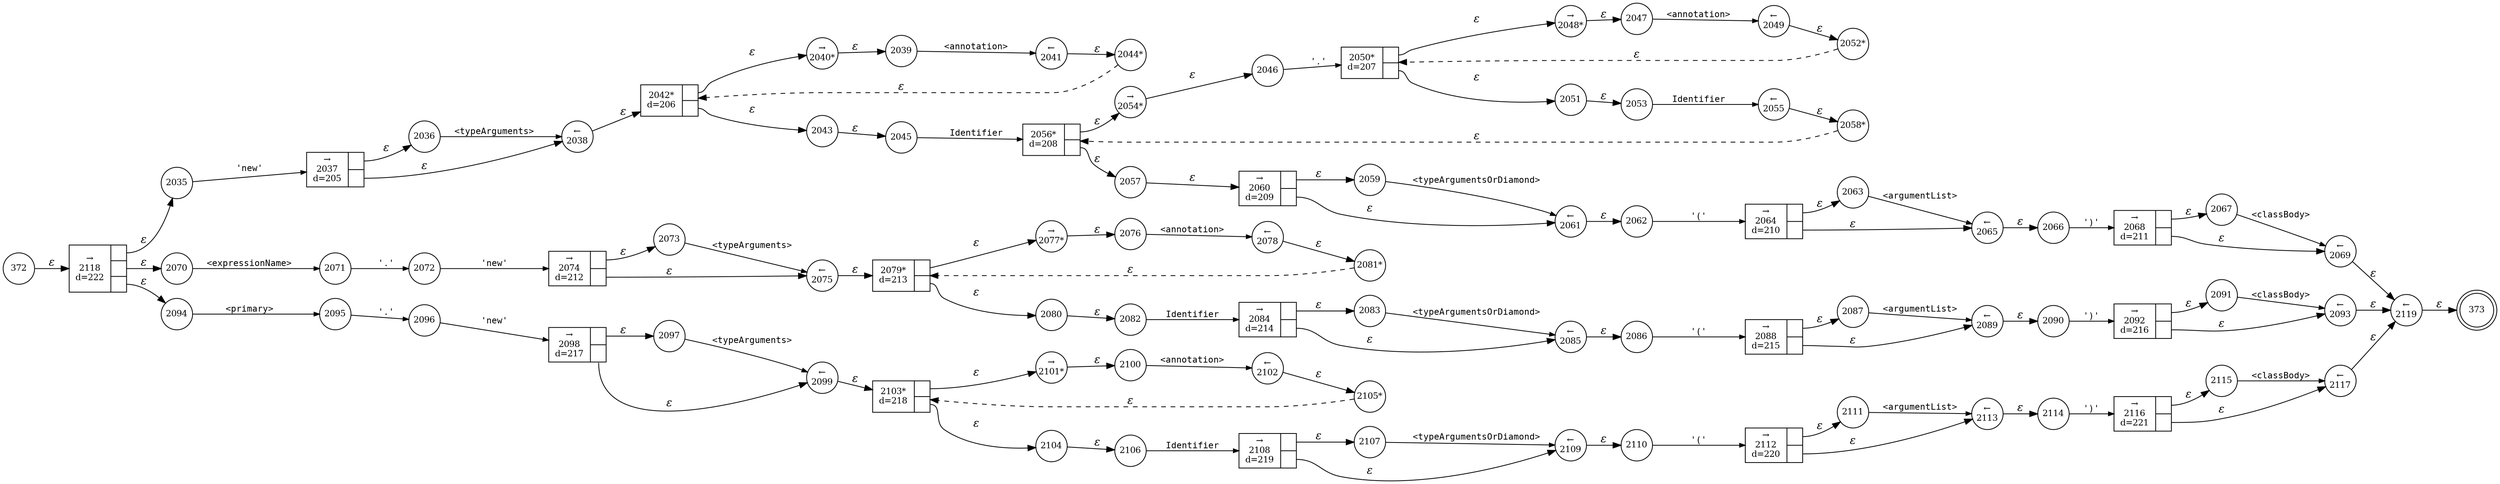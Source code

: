 digraph ATN {
rankdir=LR;
s373[fontsize=11, label="373", shape=doublecircle, fixedsize=true, width=.6];
s2048[fontsize=11,label="&rarr;\n2048*", shape=circle, fixedsize=true, width=.55, peripheries=1];
s2049[fontsize=11,label="&larr;\n2049", shape=circle, fixedsize=true, width=.55, peripheries=1];
s2050[fontsize=11,label="{2050*\nd=207|{<p0>|<p1>}}", shape=record, fixedsize=false, peripheries=1];
s2051[fontsize=11,label="2051", shape=circle, fixedsize=true, width=.55, peripheries=1];
s2052[fontsize=11,label="2052*", shape=circle, fixedsize=true, width=.55, peripheries=1];
s2053[fontsize=11,label="2053", shape=circle, fixedsize=true, width=.55, peripheries=1];
s2054[fontsize=11,label="&rarr;\n2054*", shape=circle, fixedsize=true, width=.55, peripheries=1];
s2055[fontsize=11,label="&larr;\n2055", shape=circle, fixedsize=true, width=.55, peripheries=1];
s2056[fontsize=11,label="{2056*\nd=208|{<p0>|<p1>}}", shape=record, fixedsize=false, peripheries=1];
s2057[fontsize=11,label="2057", shape=circle, fixedsize=true, width=.55, peripheries=1];
s2058[fontsize=11,label="2058*", shape=circle, fixedsize=true, width=.55, peripheries=1];
s2059[fontsize=11,label="2059", shape=circle, fixedsize=true, width=.55, peripheries=1];
s2060[fontsize=11,label="{&rarr;\n2060\nd=209|{<p0>|<p1>}}", shape=record, fixedsize=false, peripheries=1];
s2061[fontsize=11,label="&larr;\n2061", shape=circle, fixedsize=true, width=.55, peripheries=1];
s2062[fontsize=11,label="2062", shape=circle, fixedsize=true, width=.55, peripheries=1];
s2063[fontsize=11,label="2063", shape=circle, fixedsize=true, width=.55, peripheries=1];
s2064[fontsize=11,label="{&rarr;\n2064\nd=210|{<p0>|<p1>}}", shape=record, fixedsize=false, peripheries=1];
s2065[fontsize=11,label="&larr;\n2065", shape=circle, fixedsize=true, width=.55, peripheries=1];
s2066[fontsize=11,label="2066", shape=circle, fixedsize=true, width=.55, peripheries=1];
s2067[fontsize=11,label="2067", shape=circle, fixedsize=true, width=.55, peripheries=1];
s2068[fontsize=11,label="{&rarr;\n2068\nd=211|{<p0>|<p1>}}", shape=record, fixedsize=false, peripheries=1];
s2069[fontsize=11,label="&larr;\n2069", shape=circle, fixedsize=true, width=.55, peripheries=1];
s2070[fontsize=11,label="2070", shape=circle, fixedsize=true, width=.55, peripheries=1];
s2071[fontsize=11,label="2071", shape=circle, fixedsize=true, width=.55, peripheries=1];
s2072[fontsize=11,label="2072", shape=circle, fixedsize=true, width=.55, peripheries=1];
s2073[fontsize=11,label="2073", shape=circle, fixedsize=true, width=.55, peripheries=1];
s2074[fontsize=11,label="{&rarr;\n2074\nd=212|{<p0>|<p1>}}", shape=record, fixedsize=false, peripheries=1];
s2075[fontsize=11,label="&larr;\n2075", shape=circle, fixedsize=true, width=.55, peripheries=1];
s2076[fontsize=11,label="2076", shape=circle, fixedsize=true, width=.55, peripheries=1];
s2077[fontsize=11,label="&rarr;\n2077*", shape=circle, fixedsize=true, width=.55, peripheries=1];
s2078[fontsize=11,label="&larr;\n2078", shape=circle, fixedsize=true, width=.55, peripheries=1];
s2079[fontsize=11,label="{2079*\nd=213|{<p0>|<p1>}}", shape=record, fixedsize=false, peripheries=1];
s2080[fontsize=11,label="2080", shape=circle, fixedsize=true, width=.55, peripheries=1];
s2081[fontsize=11,label="2081*", shape=circle, fixedsize=true, width=.55, peripheries=1];
s2082[fontsize=11,label="2082", shape=circle, fixedsize=true, width=.55, peripheries=1];
s2083[fontsize=11,label="2083", shape=circle, fixedsize=true, width=.55, peripheries=1];
s2084[fontsize=11,label="{&rarr;\n2084\nd=214|{<p0>|<p1>}}", shape=record, fixedsize=false, peripheries=1];
s2085[fontsize=11,label="&larr;\n2085", shape=circle, fixedsize=true, width=.55, peripheries=1];
s2086[fontsize=11,label="2086", shape=circle, fixedsize=true, width=.55, peripheries=1];
s2087[fontsize=11,label="2087", shape=circle, fixedsize=true, width=.55, peripheries=1];
s2088[fontsize=11,label="{&rarr;\n2088\nd=215|{<p0>|<p1>}}", shape=record, fixedsize=false, peripheries=1];
s2089[fontsize=11,label="&larr;\n2089", shape=circle, fixedsize=true, width=.55, peripheries=1];
s2090[fontsize=11,label="2090", shape=circle, fixedsize=true, width=.55, peripheries=1];
s2091[fontsize=11,label="2091", shape=circle, fixedsize=true, width=.55, peripheries=1];
s2092[fontsize=11,label="{&rarr;\n2092\nd=216|{<p0>|<p1>}}", shape=record, fixedsize=false, peripheries=1];
s2093[fontsize=11,label="&larr;\n2093", shape=circle, fixedsize=true, width=.55, peripheries=1];
s2094[fontsize=11,label="2094", shape=circle, fixedsize=true, width=.55, peripheries=1];
s2095[fontsize=11,label="2095", shape=circle, fixedsize=true, width=.55, peripheries=1];
s2096[fontsize=11,label="2096", shape=circle, fixedsize=true, width=.55, peripheries=1];
s2097[fontsize=11,label="2097", shape=circle, fixedsize=true, width=.55, peripheries=1];
s2098[fontsize=11,label="{&rarr;\n2098\nd=217|{<p0>|<p1>}}", shape=record, fixedsize=false, peripheries=1];
s2099[fontsize=11,label="&larr;\n2099", shape=circle, fixedsize=true, width=.55, peripheries=1];
s2100[fontsize=11,label="2100", shape=circle, fixedsize=true, width=.55, peripheries=1];
s2101[fontsize=11,label="&rarr;\n2101*", shape=circle, fixedsize=true, width=.55, peripheries=1];
s2102[fontsize=11,label="&larr;\n2102", shape=circle, fixedsize=true, width=.55, peripheries=1];
s2103[fontsize=11,label="{2103*\nd=218|{<p0>|<p1>}}", shape=record, fixedsize=false, peripheries=1];
s2104[fontsize=11,label="2104", shape=circle, fixedsize=true, width=.55, peripheries=1];
s2105[fontsize=11,label="2105*", shape=circle, fixedsize=true, width=.55, peripheries=1];
s2106[fontsize=11,label="2106", shape=circle, fixedsize=true, width=.55, peripheries=1];
s2107[fontsize=11,label="2107", shape=circle, fixedsize=true, width=.55, peripheries=1];
s2108[fontsize=11,label="{&rarr;\n2108\nd=219|{<p0>|<p1>}}", shape=record, fixedsize=false, peripheries=1];
s2109[fontsize=11,label="&larr;\n2109", shape=circle, fixedsize=true, width=.55, peripheries=1];
s2110[fontsize=11,label="2110", shape=circle, fixedsize=true, width=.55, peripheries=1];
s2111[fontsize=11,label="2111", shape=circle, fixedsize=true, width=.55, peripheries=1];
s2112[fontsize=11,label="{&rarr;\n2112\nd=220|{<p0>|<p1>}}", shape=record, fixedsize=false, peripheries=1];
s2113[fontsize=11,label="&larr;\n2113", shape=circle, fixedsize=true, width=.55, peripheries=1];
s2114[fontsize=11,label="2114", shape=circle, fixedsize=true, width=.55, peripheries=1];
s2115[fontsize=11,label="2115", shape=circle, fixedsize=true, width=.55, peripheries=1];
s2116[fontsize=11,label="{&rarr;\n2116\nd=221|{<p0>|<p1>}}", shape=record, fixedsize=false, peripheries=1];
s2117[fontsize=11,label="&larr;\n2117", shape=circle, fixedsize=true, width=.55, peripheries=1];
s2118[fontsize=11,label="{&rarr;\n2118\nd=222|{<p0>|<p1>|<p2>}}", shape=record, fixedsize=false, peripheries=1];
s2119[fontsize=11,label="&larr;\n2119", shape=circle, fixedsize=true, width=.55, peripheries=1];
s2035[fontsize=11,label="2035", shape=circle, fixedsize=true, width=.55, peripheries=1];
s372[fontsize=11,label="372", shape=circle, fixedsize=true, width=.55, peripheries=1];
s2036[fontsize=11,label="2036", shape=circle, fixedsize=true, width=.55, peripheries=1];
s2037[fontsize=11,label="{&rarr;\n2037\nd=205|{<p0>|<p1>}}", shape=record, fixedsize=false, peripheries=1];
s2038[fontsize=11,label="&larr;\n2038", shape=circle, fixedsize=true, width=.55, peripheries=1];
s2039[fontsize=11,label="2039", shape=circle, fixedsize=true, width=.55, peripheries=1];
s2040[fontsize=11,label="&rarr;\n2040*", shape=circle, fixedsize=true, width=.55, peripheries=1];
s2041[fontsize=11,label="&larr;\n2041", shape=circle, fixedsize=true, width=.55, peripheries=1];
s2042[fontsize=11,label="{2042*\nd=206|{<p0>|<p1>}}", shape=record, fixedsize=false, peripheries=1];
s2043[fontsize=11,label="2043", shape=circle, fixedsize=true, width=.55, peripheries=1];
s2044[fontsize=11,label="2044*", shape=circle, fixedsize=true, width=.55, peripheries=1];
s2045[fontsize=11,label="2045", shape=circle, fixedsize=true, width=.55, peripheries=1];
s2046[fontsize=11,label="2046", shape=circle, fixedsize=true, width=.55, peripheries=1];
s2047[fontsize=11,label="2047", shape=circle, fixedsize=true, width=.55, peripheries=1];
s372 -> s2118 [fontname="Times-Italic", label="&epsilon;"];
s2118:p0 -> s2035 [fontname="Times-Italic", label="&epsilon;"];
s2118:p1 -> s2070 [fontname="Times-Italic", label="&epsilon;"];
s2118:p2 -> s2094 [fontname="Times-Italic", label="&epsilon;"];
s2035 -> s2037 [fontsize=11, fontname="Courier", arrowsize=.7, label = "'new'", arrowhead = normal];
s2070 -> s2071 [fontsize=11, fontname="Courier", arrowsize=.7, label = "<expressionName>", arrowhead = normal];
s2094 -> s2095 [fontsize=11, fontname="Courier", arrowsize=.7, label = "<primary>", arrowhead = normal];
s2037:p0 -> s2036 [fontname="Times-Italic", label="&epsilon;"];
s2037:p1 -> s2038 [fontname="Times-Italic", label="&epsilon;"];
s2071 -> s2072 [fontsize=11, fontname="Courier", arrowsize=.7, label = "'.'", arrowhead = normal];
s2095 -> s2096 [fontsize=11, fontname="Courier", arrowsize=.7, label = "'.'", arrowhead = normal];
s2036 -> s2038 [fontsize=11, fontname="Courier", arrowsize=.7, label = "<typeArguments>", arrowhead = normal];
s2038 -> s2042 [fontname="Times-Italic", label="&epsilon;"];
s2072 -> s2074 [fontsize=11, fontname="Courier", arrowsize=.7, label = "'new'", arrowhead = normal];
s2096 -> s2098 [fontsize=11, fontname="Courier", arrowsize=.7, label = "'new'", arrowhead = normal];
s2042:p0 -> s2040 [fontname="Times-Italic", label="&epsilon;"];
s2042:p1 -> s2043 [fontname="Times-Italic", label="&epsilon;"];
s2074:p0 -> s2073 [fontname="Times-Italic", label="&epsilon;"];
s2074:p1 -> s2075 [fontname="Times-Italic", label="&epsilon;"];
s2098:p0 -> s2097 [fontname="Times-Italic", label="&epsilon;"];
s2098:p1 -> s2099 [fontname="Times-Italic", label="&epsilon;"];
s2040 -> s2039 [fontname="Times-Italic", label="&epsilon;"];
s2043 -> s2045 [fontname="Times-Italic", label="&epsilon;"];
s2073 -> s2075 [fontsize=11, fontname="Courier", arrowsize=.7, label = "<typeArguments>", arrowhead = normal];
s2075 -> s2079 [fontname="Times-Italic", label="&epsilon;"];
s2097 -> s2099 [fontsize=11, fontname="Courier", arrowsize=.7, label = "<typeArguments>", arrowhead = normal];
s2099 -> s2103 [fontname="Times-Italic", label="&epsilon;"];
s2039 -> s2041 [fontsize=11, fontname="Courier", arrowsize=.7, label = "<annotation>", arrowhead = normal];
s2045 -> s2056 [fontsize=11, fontname="Courier", arrowsize=.7, label = "Identifier", arrowhead = normal];
s2079:p0 -> s2077 [fontname="Times-Italic", label="&epsilon;"];
s2079:p1 -> s2080 [fontname="Times-Italic", label="&epsilon;"];
s2103:p0 -> s2101 [fontname="Times-Italic", label="&epsilon;"];
s2103:p1 -> s2104 [fontname="Times-Italic", label="&epsilon;"];
s2041 -> s2044 [fontname="Times-Italic", label="&epsilon;"];
s2056:p0 -> s2054 [fontname="Times-Italic", label="&epsilon;"];
s2056:p1 -> s2057 [fontname="Times-Italic", label="&epsilon;"];
s2077 -> s2076 [fontname="Times-Italic", label="&epsilon;"];
s2080 -> s2082 [fontname="Times-Italic", label="&epsilon;"];
s2101 -> s2100 [fontname="Times-Italic", label="&epsilon;"];
s2104 -> s2106 [fontname="Times-Italic", label="&epsilon;"];
s2044 -> s2042 [fontname="Times-Italic", label="&epsilon;", style="dashed"];
s2054 -> s2046 [fontname="Times-Italic", label="&epsilon;"];
s2057 -> s2060 [fontname="Times-Italic", label="&epsilon;"];
s2076 -> s2078 [fontsize=11, fontname="Courier", arrowsize=.7, label = "<annotation>", arrowhead = normal];
s2082 -> s2084 [fontsize=11, fontname="Courier", arrowsize=.7, label = "Identifier", arrowhead = normal];
s2100 -> s2102 [fontsize=11, fontname="Courier", arrowsize=.7, label = "<annotation>", arrowhead = normal];
s2106 -> s2108 [fontsize=11, fontname="Courier", arrowsize=.7, label = "Identifier", arrowhead = normal];
s2046 -> s2050 [fontsize=11, fontname="Courier", arrowsize=.7, label = "'.'", arrowhead = normal];
s2060:p0 -> s2059 [fontname="Times-Italic", label="&epsilon;"];
s2060:p1 -> s2061 [fontname="Times-Italic", label="&epsilon;"];
s2078 -> s2081 [fontname="Times-Italic", label="&epsilon;"];
s2084:p0 -> s2083 [fontname="Times-Italic", label="&epsilon;"];
s2084:p1 -> s2085 [fontname="Times-Italic", label="&epsilon;"];
s2102 -> s2105 [fontname="Times-Italic", label="&epsilon;"];
s2108:p0 -> s2107 [fontname="Times-Italic", label="&epsilon;"];
s2108:p1 -> s2109 [fontname="Times-Italic", label="&epsilon;"];
s2050:p0 -> s2048 [fontname="Times-Italic", label="&epsilon;"];
s2050:p1 -> s2051 [fontname="Times-Italic", label="&epsilon;"];
s2059 -> s2061 [fontsize=11, fontname="Courier", arrowsize=.7, label = "<typeArgumentsOrDiamond>", arrowhead = normal];
s2061 -> s2062 [fontname="Times-Italic", label="&epsilon;"];
s2081 -> s2079 [fontname="Times-Italic", label="&epsilon;", style="dashed"];
s2083 -> s2085 [fontsize=11, fontname="Courier", arrowsize=.7, label = "<typeArgumentsOrDiamond>", arrowhead = normal];
s2085 -> s2086 [fontname="Times-Italic", label="&epsilon;"];
s2105 -> s2103 [fontname="Times-Italic", label="&epsilon;", style="dashed"];
s2107 -> s2109 [fontsize=11, fontname="Courier", arrowsize=.7, label = "<typeArgumentsOrDiamond>", arrowhead = normal];
s2109 -> s2110 [fontname="Times-Italic", label="&epsilon;"];
s2048 -> s2047 [fontname="Times-Italic", label="&epsilon;"];
s2051 -> s2053 [fontname="Times-Italic", label="&epsilon;"];
s2062 -> s2064 [fontsize=11, fontname="Courier", arrowsize=.7, label = "'('", arrowhead = normal];
s2086 -> s2088 [fontsize=11, fontname="Courier", arrowsize=.7, label = "'('", arrowhead = normal];
s2110 -> s2112 [fontsize=11, fontname="Courier", arrowsize=.7, label = "'('", arrowhead = normal];
s2047 -> s2049 [fontsize=11, fontname="Courier", arrowsize=.7, label = "<annotation>", arrowhead = normal];
s2053 -> s2055 [fontsize=11, fontname="Courier", arrowsize=.7, label = "Identifier", arrowhead = normal];
s2064:p0 -> s2063 [fontname="Times-Italic", label="&epsilon;"];
s2064:p1 -> s2065 [fontname="Times-Italic", label="&epsilon;"];
s2088:p0 -> s2087 [fontname="Times-Italic", label="&epsilon;"];
s2088:p1 -> s2089 [fontname="Times-Italic", label="&epsilon;"];
s2112:p0 -> s2111 [fontname="Times-Italic", label="&epsilon;"];
s2112:p1 -> s2113 [fontname="Times-Italic", label="&epsilon;"];
s2049 -> s2052 [fontname="Times-Italic", label="&epsilon;"];
s2055 -> s2058 [fontname="Times-Italic", label="&epsilon;"];
s2063 -> s2065 [fontsize=11, fontname="Courier", arrowsize=.7, label = "<argumentList>", arrowhead = normal];
s2065 -> s2066 [fontname="Times-Italic", label="&epsilon;"];
s2087 -> s2089 [fontsize=11, fontname="Courier", arrowsize=.7, label = "<argumentList>", arrowhead = normal];
s2089 -> s2090 [fontname="Times-Italic", label="&epsilon;"];
s2111 -> s2113 [fontsize=11, fontname="Courier", arrowsize=.7, label = "<argumentList>", arrowhead = normal];
s2113 -> s2114 [fontname="Times-Italic", label="&epsilon;"];
s2052 -> s2050 [fontname="Times-Italic", label="&epsilon;", style="dashed"];
s2058 -> s2056 [fontname="Times-Italic", label="&epsilon;", style="dashed"];
s2066 -> s2068 [fontsize=11, fontname="Courier", arrowsize=.7, label = "')'", arrowhead = normal];
s2090 -> s2092 [fontsize=11, fontname="Courier", arrowsize=.7, label = "')'", arrowhead = normal];
s2114 -> s2116 [fontsize=11, fontname="Courier", arrowsize=.7, label = "')'", arrowhead = normal];
s2068:p0 -> s2067 [fontname="Times-Italic", label="&epsilon;"];
s2068:p1 -> s2069 [fontname="Times-Italic", label="&epsilon;"];
s2092:p0 -> s2091 [fontname="Times-Italic", label="&epsilon;"];
s2092:p1 -> s2093 [fontname="Times-Italic", label="&epsilon;"];
s2116:p0 -> s2115 [fontname="Times-Italic", label="&epsilon;"];
s2116:p1 -> s2117 [fontname="Times-Italic", label="&epsilon;"];
s2067 -> s2069 [fontsize=11, fontname="Courier", arrowsize=.7, label = "<classBody>", arrowhead = normal];
s2069 -> s2119 [fontname="Times-Italic", label="&epsilon;"];
s2091 -> s2093 [fontsize=11, fontname="Courier", arrowsize=.7, label = "<classBody>", arrowhead = normal];
s2093 -> s2119 [fontname="Times-Italic", label="&epsilon;"];
s2115 -> s2117 [fontsize=11, fontname="Courier", arrowsize=.7, label = "<classBody>", arrowhead = normal];
s2117 -> s2119 [fontname="Times-Italic", label="&epsilon;"];
s2119 -> s373 [fontname="Times-Italic", label="&epsilon;"];
}